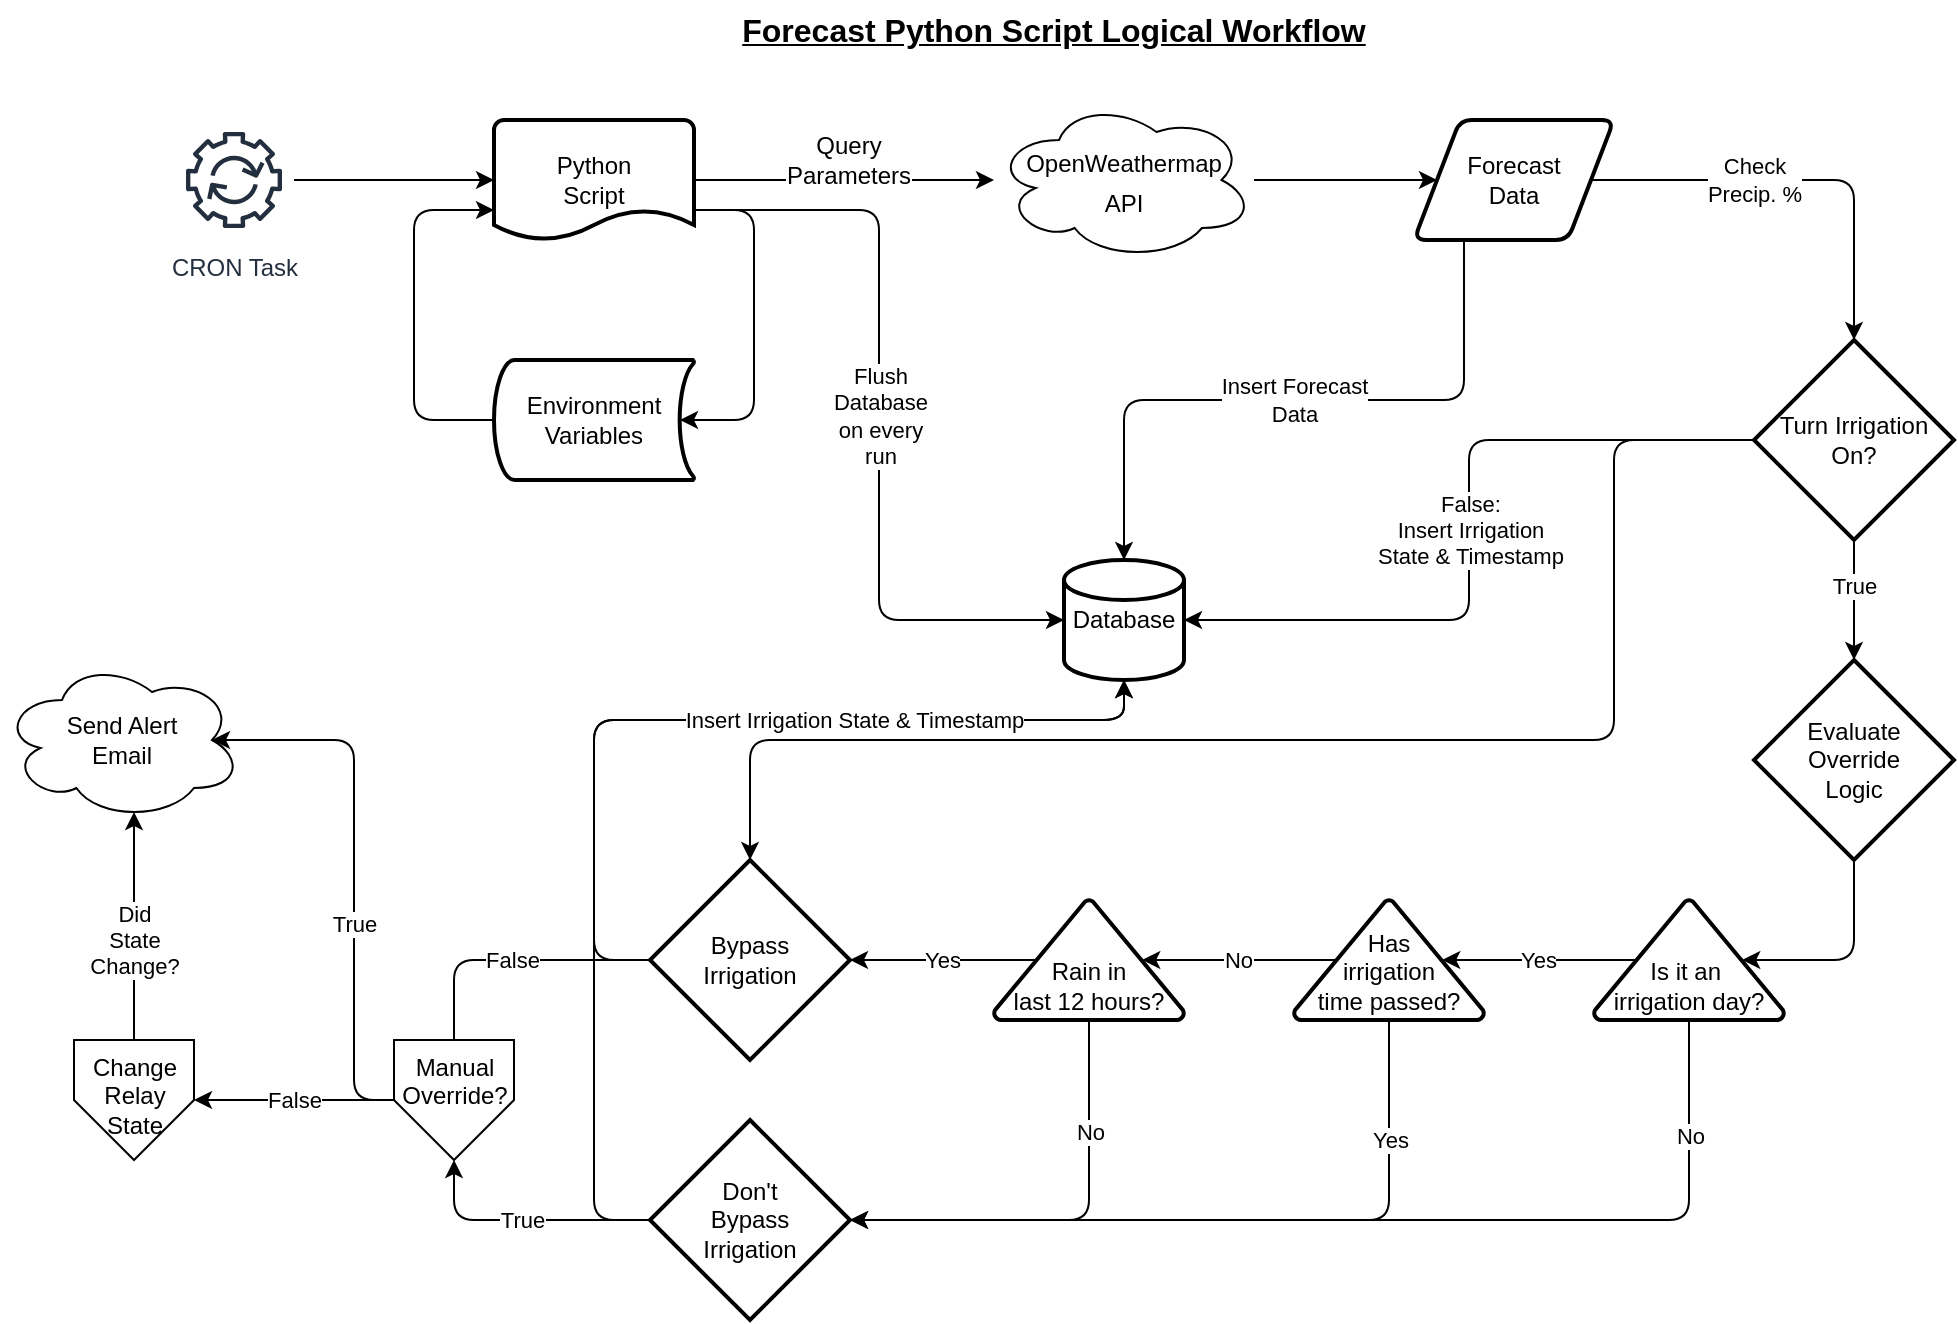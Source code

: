 <mxfile>
    <diagram id="4EzK255T4Ljke40xVwh6" name="Page-1">
        <mxGraphModel dx="1717" dy="823" grid="1" gridSize="10" guides="1" tooltips="1" connect="1" arrows="1" fold="1" page="1" pageScale="1" pageWidth="1100" pageHeight="850" math="0" shadow="0">
            <root>
                <mxCell id="0"/>
                <mxCell id="1" parent="0"/>
                <mxCell id="5" value="" style="edgeStyle=none;html=1;fontSize=16;" parent="1" source="2" edge="1">
                    <mxGeometry relative="1" as="geometry">
                        <mxPoint x="270" y="110" as="targetPoint"/>
                    </mxGeometry>
                </mxCell>
                <mxCell id="2" value="CRON Task" style="sketch=0;outlineConnect=0;fontColor=#232F3E;gradientColor=none;strokeColor=#232F3E;fillColor=#ffffff;dashed=0;verticalLabelPosition=bottom;verticalAlign=top;align=center;html=1;fontSize=12;fontStyle=0;aspect=fixed;shape=mxgraph.aws4.resourceIcon;resIcon=mxgraph.aws4.automation;" parent="1" vertex="1">
                    <mxGeometry x="110" y="80" width="60" height="60" as="geometry"/>
                </mxCell>
                <mxCell id="3" value="&lt;font style=&quot;font-size: 16px&quot;&gt;&lt;b&gt;&lt;u&gt;Forecast Python Script Logical Workflow&lt;/u&gt;&lt;/b&gt;&lt;/font&gt;" style="text;html=1;strokeColor=none;fillColor=none;align=center;verticalAlign=middle;whiteSpace=wrap;rounded=0;" parent="1" vertex="1">
                    <mxGeometry x="365" y="20" width="370" height="30" as="geometry"/>
                </mxCell>
                <mxCell id="14" value="" style="edgeStyle=orthogonalEdgeStyle;html=1;fontSize=12;" parent="1" source="6" target="13" edge="1">
                    <mxGeometry relative="1" as="geometry"/>
                </mxCell>
                <mxCell id="6" value="&lt;font style=&quot;font-size: 12px&quot;&gt;OpenWeathermap&lt;br&gt;API&lt;/font&gt;" style="ellipse;shape=cloud;whiteSpace=wrap;html=1;fontSize=16;" parent="1" vertex="1">
                    <mxGeometry x="520" y="70" width="130" height="80" as="geometry"/>
                </mxCell>
                <mxCell id="9" style="edgeStyle=orthogonalEdgeStyle;html=1;exitX=1;exitY=0.75;exitDx=0;exitDy=0;exitPerimeter=0;entryX=0.93;entryY=0.5;entryDx=0;entryDy=0;entryPerimeter=0;fontSize=12;" parent="1" source="7" target="8" edge="1">
                    <mxGeometry relative="1" as="geometry">
                        <Array as="points">
                            <mxPoint x="400" y="125"/>
                            <mxPoint x="400" y="230"/>
                        </Array>
                    </mxGeometry>
                </mxCell>
                <mxCell id="11" value="" style="edgeStyle=orthogonalEdgeStyle;html=1;fontSize=12;" parent="1" source="7" target="6" edge="1">
                    <mxGeometry relative="1" as="geometry"/>
                </mxCell>
                <mxCell id="12" value="Query&lt;br&gt;Parameters" style="edgeLabel;html=1;align=center;verticalAlign=middle;resizable=0;points=[];fontSize=12;" parent="11" vertex="1" connectable="0">
                    <mxGeometry x="0.018" y="-2" relative="1" as="geometry">
                        <mxPoint y="-12" as="offset"/>
                    </mxGeometry>
                </mxCell>
                <mxCell id="30" value="Flush&lt;br&gt;Database&lt;br&gt;on every&lt;br&gt;run" style="edgeStyle=orthogonalEdgeStyle;html=1;exitX=1;exitY=0.75;exitDx=0;exitDy=0;exitPerimeter=0;entryX=0;entryY=0.5;entryDx=0;entryDy=0;entryPerimeter=0;" parent="1" source="7" target="27" edge="1">
                    <mxGeometry relative="1" as="geometry"/>
                </mxCell>
                <mxCell id="7" value="Python&lt;br&gt;Script" style="strokeWidth=2;html=1;shape=mxgraph.flowchart.document2;whiteSpace=wrap;size=0.25;fontSize=12;" parent="1" vertex="1">
                    <mxGeometry x="270" y="80" width="100" height="60" as="geometry"/>
                </mxCell>
                <mxCell id="10" style="edgeStyle=orthogonalEdgeStyle;html=1;exitX=0;exitY=0.5;exitDx=0;exitDy=0;exitPerimeter=0;entryX=0;entryY=0.75;entryDx=0;entryDy=0;entryPerimeter=0;fontSize=12;" parent="1" source="8" target="7" edge="1">
                    <mxGeometry relative="1" as="geometry">
                        <Array as="points">
                            <mxPoint x="230" y="230"/>
                            <mxPoint x="230" y="125"/>
                        </Array>
                    </mxGeometry>
                </mxCell>
                <mxCell id="8" value="Environment&lt;br&gt;Variables" style="strokeWidth=2;html=1;shape=mxgraph.flowchart.stored_data;whiteSpace=wrap;fontSize=12;" parent="1" vertex="1">
                    <mxGeometry x="270" y="200" width="100" height="60" as="geometry"/>
                </mxCell>
                <mxCell id="22" value="Check&lt;br&gt;Precip. %" style="edgeStyle=orthogonalEdgeStyle;html=1;exitX=1;exitY=0.5;exitDx=0;exitDy=0;entryX=0.5;entryY=0;entryDx=0;entryDy=0;entryPerimeter=0;" parent="1" source="13" target="21" edge="1">
                    <mxGeometry x="-0.229" relative="1" as="geometry">
                        <mxPoint as="offset"/>
                    </mxGeometry>
                </mxCell>
                <mxCell id="29" value="Insert Forecast&lt;br&gt;Data" style="edgeStyle=orthogonalEdgeStyle;html=1;exitX=0.25;exitY=1;exitDx=0;exitDy=0;entryX=0.5;entryY=0;entryDx=0;entryDy=0;entryPerimeter=0;" parent="1" source="13" target="27" edge="1">
                    <mxGeometry relative="1" as="geometry"/>
                </mxCell>
                <mxCell id="13" value="Forecast&lt;br&gt;Data" style="shape=parallelogram;html=1;strokeWidth=2;perimeter=parallelogramPerimeter;whiteSpace=wrap;rounded=1;arcSize=12;size=0.23;fontSize=12;" parent="1" vertex="1">
                    <mxGeometry x="730" y="80" width="100" height="60" as="geometry"/>
                </mxCell>
                <mxCell id="25" value="True" style="edgeStyle=orthogonalEdgeStyle;html=1;exitX=0.5;exitY=1;exitDx=0;exitDy=0;exitPerimeter=0;entryX=0.5;entryY=0;entryDx=0;entryDy=0;entryPerimeter=0;" parent="1" source="21" target="26" edge="1">
                    <mxGeometry x="-0.25" relative="1" as="geometry">
                        <mxPoint x="880" y="360" as="targetPoint"/>
                        <mxPoint as="offset"/>
                    </mxGeometry>
                </mxCell>
                <mxCell id="28" value="False:&lt;br&gt;Insert Irrigation&lt;br&gt;State &amp;amp; Timestamp" style="edgeStyle=orthogonalEdgeStyle;html=1;exitX=0;exitY=0.5;exitDx=0;exitDy=0;exitPerimeter=0;entryX=1;entryY=0.5;entryDx=0;entryDy=0;entryPerimeter=0;" parent="1" source="21" target="27" edge="1">
                    <mxGeometry relative="1" as="geometry"/>
                </mxCell>
                <mxCell id="39" style="edgeStyle=orthogonalEdgeStyle;html=1;exitX=0;exitY=0.5;exitDx=0;exitDy=0;exitPerimeter=0;entryX=0.5;entryY=0;entryDx=0;entryDy=0;entryPerimeter=0;" parent="1" source="21" target="37" edge="1">
                    <mxGeometry relative="1" as="geometry">
                        <Array as="points">
                            <mxPoint x="830" y="240"/>
                            <mxPoint x="830" y="390"/>
                            <mxPoint x="398" y="390"/>
                        </Array>
                    </mxGeometry>
                </mxCell>
                <mxCell id="21" value="Turn Irrigation&lt;br&gt;On?" style="strokeWidth=2;html=1;shape=mxgraph.flowchart.decision;whiteSpace=wrap;" parent="1" vertex="1">
                    <mxGeometry x="900" y="190" width="100" height="100" as="geometry"/>
                </mxCell>
                <mxCell id="33" style="edgeStyle=orthogonalEdgeStyle;html=1;exitX=0.5;exitY=1;exitDx=0;exitDy=0;exitPerimeter=0;entryX=0.78;entryY=0.5;entryDx=0;entryDy=0;entryPerimeter=0;" parent="1" source="26" target="32" edge="1">
                    <mxGeometry relative="1" as="geometry">
                        <Array as="points">
                            <mxPoint x="950" y="500"/>
                        </Array>
                    </mxGeometry>
                </mxCell>
                <mxCell id="26" value="Evaluate&lt;br&gt;Override&lt;br&gt;Logic" style="strokeWidth=2;html=1;shape=mxgraph.flowchart.decision;whiteSpace=wrap;" parent="1" vertex="1">
                    <mxGeometry x="900" y="350" width="100" height="100" as="geometry"/>
                </mxCell>
                <mxCell id="27" value="Database" style="strokeWidth=2;html=1;shape=mxgraph.flowchart.database;whiteSpace=wrap;" parent="1" vertex="1">
                    <mxGeometry x="555" y="300" width="60" height="60" as="geometry"/>
                </mxCell>
                <mxCell id="38" value="Yes" style="edgeStyle=orthogonalEdgeStyle;html=1;exitX=0.22;exitY=0.5;exitDx=0;exitDy=0;exitPerimeter=0;entryX=1;entryY=0.5;entryDx=0;entryDy=0;entryPerimeter=0;" parent="1" source="31" target="37" edge="1">
                    <mxGeometry relative="1" as="geometry"/>
                </mxCell>
                <mxCell id="41" value="No" style="edgeStyle=orthogonalEdgeStyle;html=1;exitX=0.5;exitY=1;exitDx=0;exitDy=0;exitPerimeter=0;entryX=1;entryY=0.5;entryDx=0;entryDy=0;entryPerimeter=0;" parent="1" source="31" target="40" edge="1">
                    <mxGeometry x="-0.495" relative="1" as="geometry">
                        <mxPoint as="offset"/>
                    </mxGeometry>
                </mxCell>
                <mxCell id="31" value="Rain in&lt;br&gt;last 12 hours?" style="strokeWidth=2;html=1;shape=mxgraph.flowchart.extract_or_measurement;whiteSpace=wrap;verticalAlign=bottom;" parent="1" vertex="1">
                    <mxGeometry x="520" y="470" width="95" height="60" as="geometry"/>
                </mxCell>
                <mxCell id="35" value="Yes" style="edgeStyle=orthogonalEdgeStyle;html=1;exitX=0.22;exitY=0.5;exitDx=0;exitDy=0;exitPerimeter=0;entryX=0.78;entryY=0.5;entryDx=0;entryDy=0;entryPerimeter=0;" parent="1" source="32" target="34" edge="1">
                    <mxGeometry relative="1" as="geometry"/>
                </mxCell>
                <mxCell id="43" value="No" style="edgeStyle=orthogonalEdgeStyle;html=1;exitX=0.5;exitY=1;exitDx=0;exitDy=0;exitPerimeter=0;entryX=1;entryY=0.5;entryDx=0;entryDy=0;entryPerimeter=0;" parent="1" source="32" target="40" edge="1">
                    <mxGeometry x="-0.777" relative="1" as="geometry">
                        <mxPoint as="offset"/>
                    </mxGeometry>
                </mxCell>
                <mxCell id="32" value="Is it an&amp;nbsp;&lt;br&gt;irrigation day?" style="strokeWidth=2;html=1;shape=mxgraph.flowchart.extract_or_measurement;whiteSpace=wrap;verticalAlign=bottom;" parent="1" vertex="1">
                    <mxGeometry x="820" y="470" width="95" height="60" as="geometry"/>
                </mxCell>
                <mxCell id="36" value="No" style="edgeStyle=orthogonalEdgeStyle;html=1;exitX=0.22;exitY=0.5;exitDx=0;exitDy=0;exitPerimeter=0;entryX=0.78;entryY=0.5;entryDx=0;entryDy=0;entryPerimeter=0;" parent="1" source="34" target="31" edge="1">
                    <mxGeometry relative="1" as="geometry">
                        <mxPoint x="620" y="490" as="targetPoint"/>
                    </mxGeometry>
                </mxCell>
                <mxCell id="42" value="Yes" style="edgeStyle=orthogonalEdgeStyle;html=1;exitX=0.5;exitY=1;exitDx=0;exitDy=0;exitPerimeter=0;" parent="1" source="34" edge="1">
                    <mxGeometry x="-0.69" relative="1" as="geometry">
                        <mxPoint x="430" y="630" as="targetPoint"/>
                        <Array as="points">
                            <mxPoint x="718" y="630"/>
                        </Array>
                        <mxPoint as="offset"/>
                    </mxGeometry>
                </mxCell>
                <mxCell id="34" value="Has&lt;br&gt;irrigation&lt;br&gt;time passed?" style="strokeWidth=2;html=1;shape=mxgraph.flowchart.extract_or_measurement;whiteSpace=wrap;verticalAlign=bottom;" parent="1" vertex="1">
                    <mxGeometry x="670" y="470" width="95" height="60" as="geometry"/>
                </mxCell>
                <mxCell id="46" value="False" style="edgeStyle=orthogonalEdgeStyle;html=1;exitX=0;exitY=0.5;exitDx=0;exitDy=0;exitPerimeter=0;entryX=1;entryY=0.5;entryDx=0;entryDy=0;startArrow=none;" parent="1" source="52" target="45" edge="1">
                    <mxGeometry relative="1" as="geometry"/>
                </mxCell>
                <mxCell id="48" style="edgeStyle=orthogonalEdgeStyle;html=1;exitX=0;exitY=0.5;exitDx=0;exitDy=0;exitPerimeter=0;entryX=0.5;entryY=1;entryDx=0;entryDy=0;entryPerimeter=0;" parent="1" source="37" target="27" edge="1">
                    <mxGeometry relative="1" as="geometry">
                        <Array as="points">
                            <mxPoint x="320" y="500"/>
                            <mxPoint x="320" y="380"/>
                            <mxPoint x="585" y="380"/>
                        </Array>
                    </mxGeometry>
                </mxCell>
                <mxCell id="37" value="Bypass&lt;br&gt;Irrigation" style="strokeWidth=2;html=1;shape=mxgraph.flowchart.decision;whiteSpace=wrap;" parent="1" vertex="1">
                    <mxGeometry x="348" y="450" width="100" height="100" as="geometry"/>
                </mxCell>
                <mxCell id="47" value="True" style="edgeStyle=orthogonalEdgeStyle;html=1;exitX=0;exitY=0.5;exitDx=0;exitDy=0;exitPerimeter=0;entryX=0.5;entryY=1;entryDx=0;entryDy=0;" parent="1" source="40" target="52" edge="1">
                    <mxGeometry relative="1" as="geometry"/>
                </mxCell>
                <mxCell id="49" value="Insert Irrigation State &amp;amp; Timestamp" style="edgeStyle=orthogonalEdgeStyle;html=1;exitX=0;exitY=0.5;exitDx=0;exitDy=0;exitPerimeter=0;entryX=0.5;entryY=1;entryDx=0;entryDy=0;entryPerimeter=0;jumpStyle=arc;" parent="1" source="40" target="27" edge="1">
                    <mxGeometry x="0.45" relative="1" as="geometry">
                        <Array as="points">
                            <mxPoint x="320" y="630"/>
                            <mxPoint x="320" y="380"/>
                            <mxPoint x="585" y="380"/>
                        </Array>
                        <mxPoint as="offset"/>
                    </mxGeometry>
                </mxCell>
                <mxCell id="40" value="Don't&lt;br&gt;Bypass&lt;br&gt;Irrigation" style="strokeWidth=2;html=1;shape=mxgraph.flowchart.decision;whiteSpace=wrap;" parent="1" vertex="1">
                    <mxGeometry x="348" y="580" width="100" height="100" as="geometry"/>
                </mxCell>
                <mxCell id="51" value="Did&lt;br&gt;State&lt;br&gt;Change?" style="edgeStyle=orthogonalEdgeStyle;jumpStyle=arc;html=1;exitX=0.5;exitY=0;exitDx=0;exitDy=0;entryX=0.55;entryY=0.95;entryDx=0;entryDy=0;entryPerimeter=0;" parent="1" source="45" target="50" edge="1">
                    <mxGeometry x="-0.121" relative="1" as="geometry">
                        <mxPoint as="offset"/>
                        <Array as="points"/>
                    </mxGeometry>
                </mxCell>
                <mxCell id="45" value="Change&lt;br&gt;Relay&lt;br&gt;State" style="verticalLabelPosition=middle;verticalAlign=top;html=1;shape=offPageConnector;rounded=0;size=0.5;labelPosition=center;align=center;" parent="1" vertex="1">
                    <mxGeometry x="60" y="540" width="60" height="60" as="geometry"/>
                </mxCell>
                <mxCell id="50" value="Send Alert&lt;br&gt;Email" style="ellipse;shape=cloud;whiteSpace=wrap;html=1;" parent="1" vertex="1">
                    <mxGeometry x="24" y="350" width="120" height="80" as="geometry"/>
                </mxCell>
                <mxCell id="54" value="True" style="edgeStyle=orthogonalEdgeStyle;html=1;exitX=0;exitY=0.5;exitDx=0;exitDy=0;entryX=0.875;entryY=0.5;entryDx=0;entryDy=0;entryPerimeter=0;" edge="1" parent="1" source="52" target="50">
                    <mxGeometry x="-0.204" relative="1" as="geometry">
                        <Array as="points">
                            <mxPoint x="200" y="570"/>
                            <mxPoint x="200" y="390"/>
                        </Array>
                        <mxPoint as="offset"/>
                    </mxGeometry>
                </mxCell>
                <mxCell id="52" value="Manual&lt;br&gt;Override?" style="verticalLabelPosition=middle;verticalAlign=top;html=1;shape=offPageConnector;rounded=0;size=0.5;labelPosition=center;align=center;" vertex="1" parent="1">
                    <mxGeometry x="220" y="540" width="60" height="60" as="geometry"/>
                </mxCell>
                <mxCell id="53" value="False" style="edgeStyle=orthogonalEdgeStyle;html=1;exitX=0;exitY=0.5;exitDx=0;exitDy=0;exitPerimeter=0;entryX=0.5;entryY=0;entryDx=0;entryDy=0;endArrow=none;" edge="1" parent="1" source="37" target="52">
                    <mxGeometry relative="1" as="geometry">
                        <mxPoint x="348" y="500" as="sourcePoint"/>
                        <mxPoint x="174" y="530" as="targetPoint"/>
                    </mxGeometry>
                </mxCell>
            </root>
        </mxGraphModel>
    </diagram>
</mxfile>